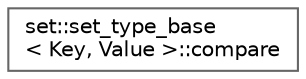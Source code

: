 digraph "类继承关系图"
{
 // LATEX_PDF_SIZE
  bgcolor="transparent";
  edge [fontname=Helvetica,fontsize=10,labelfontname=Helvetica,labelfontsize=10];
  node [fontname=Helvetica,fontsize=10,shape=box,height=0.2,width=0.4];
  rankdir="LR";
  Node0 [id="Node000000",label="set::set_type_base\l\< Key, Value \>::compare",height=0.2,width=0.4,color="grey40", fillcolor="white", style="filled",URL="$structset_1_1set__type__base_1_1compare.html",tooltip=" "];
}

